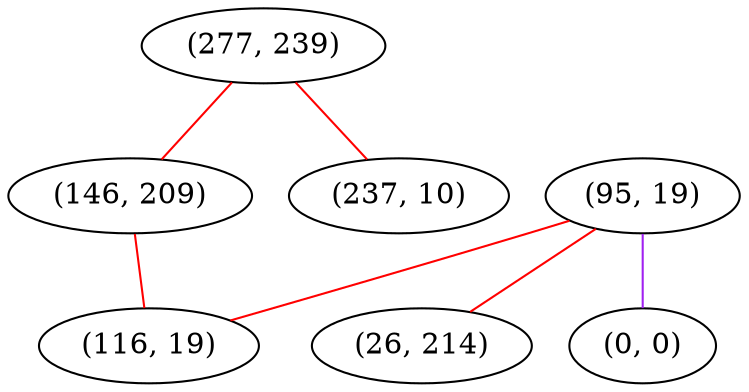graph "" {
"(277, 239)";
"(95, 19)";
"(26, 214)";
"(146, 209)";
"(0, 0)";
"(116, 19)";
"(237, 10)";
"(277, 239)" -- "(237, 10)"  [color=red, key=0, weight=1];
"(277, 239)" -- "(146, 209)"  [color=red, key=0, weight=1];
"(95, 19)" -- "(0, 0)"  [color=purple, key=0, weight=4];
"(95, 19)" -- "(26, 214)"  [color=red, key=0, weight=1];
"(95, 19)" -- "(116, 19)"  [color=red, key=0, weight=1];
"(146, 209)" -- "(116, 19)"  [color=red, key=0, weight=1];
}
